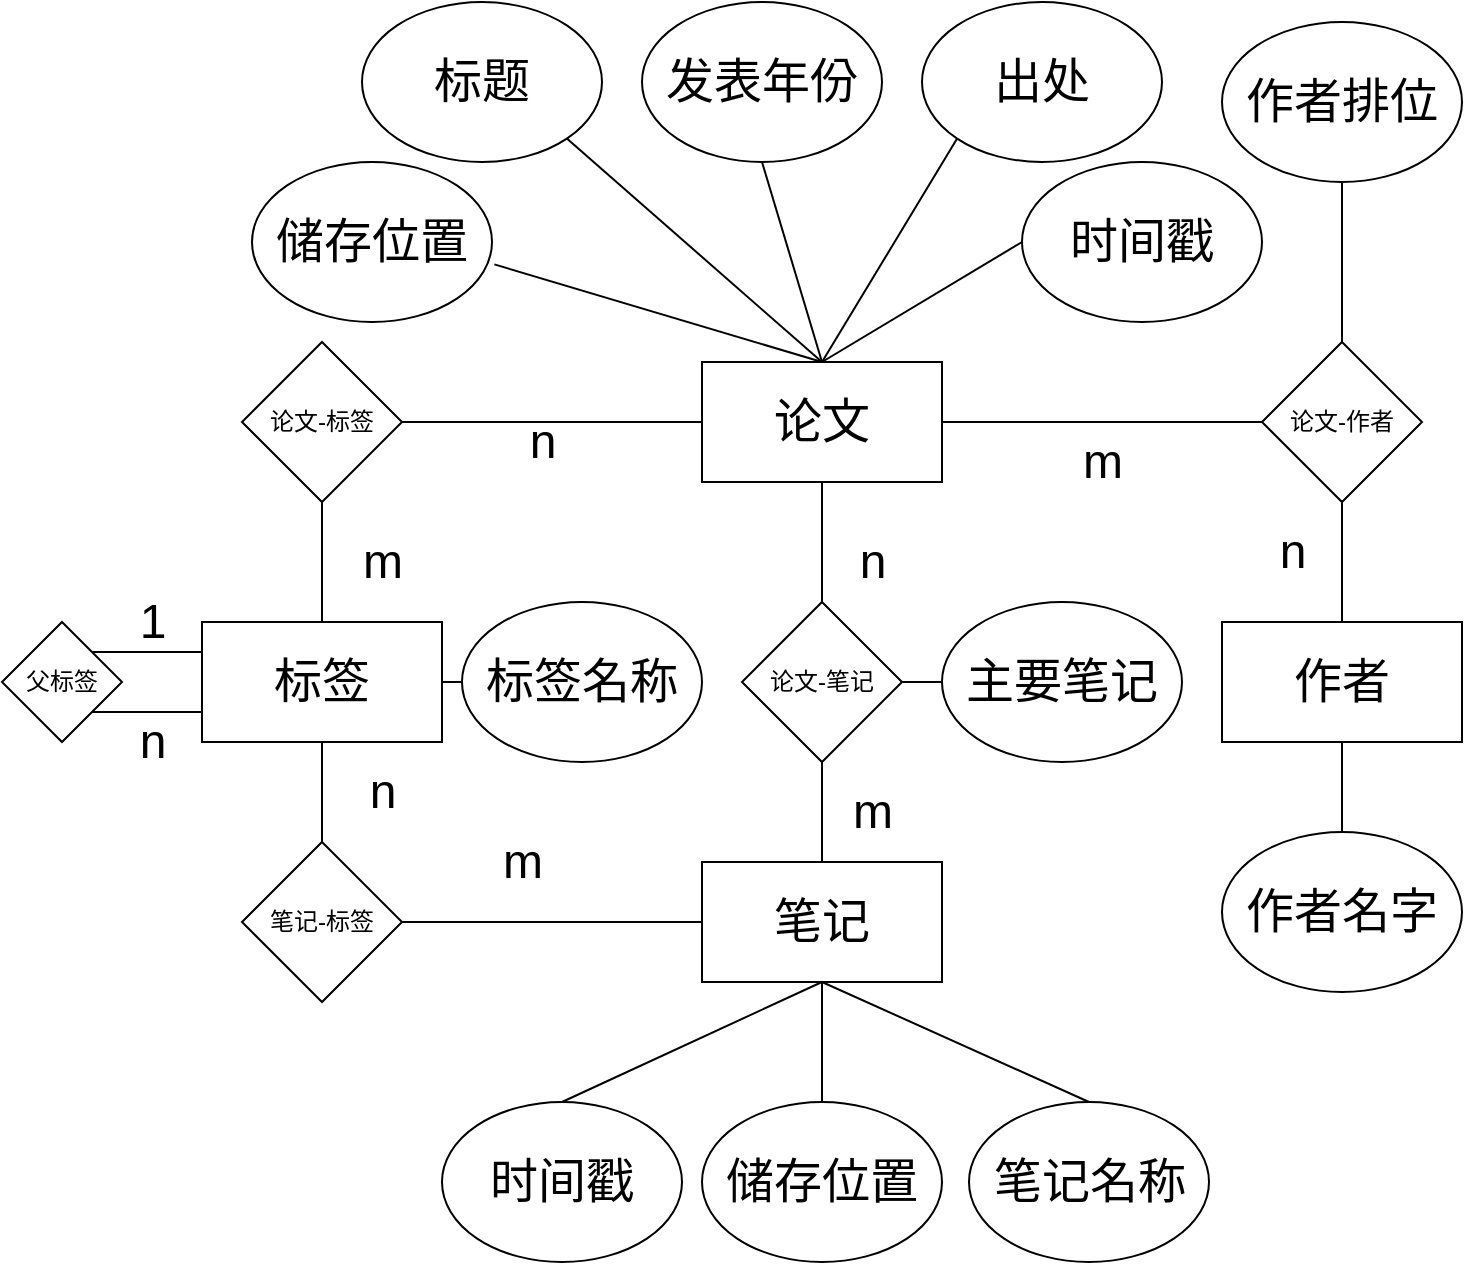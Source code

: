 <mxfile>
    <diagram id="I-t3NmbInqpAXCZpDXMM" name="第 1 页">
        <mxGraphModel dx="1972" dy="868" grid="1" gridSize="10" guides="1" tooltips="1" connect="1" arrows="1" fold="1" page="1" pageScale="1" pageWidth="827" pageHeight="1169" math="0" shadow="0">
            <root>
                <mxCell id="0"/>
                <mxCell id="1" parent="0"/>
                <mxCell id="5" value="&lt;font style=&quot;font-size: 24px;&quot;&gt;论文&lt;/font&gt;" style="whiteSpace=wrap;html=1;" parent="1" vertex="1">
                    <mxGeometry x="360" y="290" width="120" height="60" as="geometry"/>
                </mxCell>
                <mxCell id="6" value="论文-笔记" style="rhombus;whiteSpace=wrap;html=1;" parent="1" vertex="1">
                    <mxGeometry x="380" y="410" width="80" height="80" as="geometry"/>
                </mxCell>
                <mxCell id="13" value="&lt;font style=&quot;font-size: 24px;&quot;&gt;n&lt;/font&gt;" style="text;html=1;align=center;verticalAlign=middle;resizable=0;points=[];autosize=1;strokeColor=none;fillColor=none;" parent="1" vertex="1">
                    <mxGeometry x="425" y="370" width="40" height="40" as="geometry"/>
                </mxCell>
                <mxCell id="14" value="" style="endArrow=none;html=1;entryX=0.5;entryY=1;entryDx=0;entryDy=0;exitX=0.5;exitY=0;exitDx=0;exitDy=0;" parent="1" source="6" target="5" edge="1">
                    <mxGeometry width="50" height="50" relative="1" as="geometry">
                        <mxPoint x="580" y="690" as="sourcePoint"/>
                        <mxPoint x="630" y="640" as="targetPoint"/>
                    </mxGeometry>
                </mxCell>
                <mxCell id="17" value="&lt;font style=&quot;font-size: 24px;&quot;&gt;标题&lt;/font&gt;" style="ellipse;whiteSpace=wrap;html=1;" parent="1" vertex="1">
                    <mxGeometry x="190" y="110" width="120" height="80" as="geometry"/>
                </mxCell>
                <mxCell id="19" value="&lt;font style=&quot;font-size: 24px;&quot;&gt;发表年份&lt;/font&gt;" style="ellipse;whiteSpace=wrap;html=1;" parent="1" vertex="1">
                    <mxGeometry x="330" y="110" width="120" height="80" as="geometry"/>
                </mxCell>
                <mxCell id="20" value="&lt;font style=&quot;font-size: 24px;&quot;&gt;出处&lt;/font&gt;" style="ellipse;whiteSpace=wrap;html=1;" parent="1" vertex="1">
                    <mxGeometry x="470" y="110" width="120" height="80" as="geometry"/>
                </mxCell>
                <mxCell id="21" value="&lt;font style=&quot;font-size: 24px;&quot;&gt;储存位置&lt;/font&gt;" style="ellipse;whiteSpace=wrap;html=1;" parent="1" vertex="1">
                    <mxGeometry x="135" y="190" width="120" height="80" as="geometry"/>
                </mxCell>
                <mxCell id="23" value="" style="endArrow=none;html=1;entryX=0.5;entryY=1;entryDx=0;entryDy=0;exitX=0.5;exitY=0;exitDx=0;exitDy=0;" parent="1" source="24" target="6" edge="1">
                    <mxGeometry width="50" height="50" relative="1" as="geometry">
                        <mxPoint x="420" y="560" as="sourcePoint"/>
                        <mxPoint x="490" y="470" as="targetPoint"/>
                    </mxGeometry>
                </mxCell>
                <mxCell id="24" value="&lt;font style=&quot;font-size: 24px;&quot;&gt;笔记&lt;/font&gt;" style="whiteSpace=wrap;html=1;" parent="1" vertex="1">
                    <mxGeometry x="360" y="540" width="120" height="60" as="geometry"/>
                </mxCell>
                <mxCell id="28" value="&lt;font style=&quot;font-size: 24px;&quot;&gt;时间戳&lt;/font&gt;" style="ellipse;whiteSpace=wrap;html=1;" parent="1" vertex="1">
                    <mxGeometry x="230" y="660" width="120" height="80" as="geometry"/>
                </mxCell>
                <mxCell id="29" value="&lt;font style=&quot;font-size: 24px;&quot;&gt;作者&lt;/font&gt;" style="whiteSpace=wrap;html=1;" parent="1" vertex="1">
                    <mxGeometry x="620" y="420" width="120" height="60" as="geometry"/>
                </mxCell>
                <mxCell id="30" value="论文-作者" style="rhombus;whiteSpace=wrap;html=1;" parent="1" vertex="1">
                    <mxGeometry x="640" y="280" width="80" height="80" as="geometry"/>
                </mxCell>
                <mxCell id="31" value="" style="endArrow=none;html=1;exitX=1;exitY=0.5;exitDx=0;exitDy=0;entryX=0;entryY=0.5;entryDx=0;entryDy=0;" parent="1" source="5" target="30" edge="1">
                    <mxGeometry width="50" height="50" relative="1" as="geometry">
                        <mxPoint x="600" y="460" as="sourcePoint"/>
                        <mxPoint x="650" y="410" as="targetPoint"/>
                    </mxGeometry>
                </mxCell>
                <mxCell id="32" value="" style="endArrow=none;html=1;exitX=0.5;exitY=1;exitDx=0;exitDy=0;entryX=0.5;entryY=0;entryDx=0;entryDy=0;" parent="1" source="30" target="29" edge="1">
                    <mxGeometry width="50" height="50" relative="1" as="geometry">
                        <mxPoint x="566" y="335" as="sourcePoint"/>
                        <mxPoint x="686" y="325" as="targetPoint"/>
                    </mxGeometry>
                </mxCell>
                <mxCell id="33" value="" style="endArrow=none;html=1;entryX=0.5;entryY=0;entryDx=0;entryDy=0;exitX=0.5;exitY=1;exitDx=0;exitDy=0;" parent="1" source="78" target="30" edge="1">
                    <mxGeometry width="50" height="50" relative="1" as="geometry">
                        <mxPoint x="700" y="230" as="sourcePoint"/>
                        <mxPoint x="716" y="375" as="targetPoint"/>
                    </mxGeometry>
                </mxCell>
                <mxCell id="36" value="&lt;font style=&quot;font-size: 24px;&quot;&gt;标签&lt;/font&gt;" style="whiteSpace=wrap;html=1;" parent="1" vertex="1">
                    <mxGeometry x="110" y="420" width="120" height="60" as="geometry"/>
                </mxCell>
                <mxCell id="37" value="论文-标签" style="rhombus;whiteSpace=wrap;html=1;" parent="1" vertex="1">
                    <mxGeometry x="130" y="280" width="80" height="80" as="geometry"/>
                </mxCell>
                <mxCell id="38" value="" style="endArrow=none;html=1;exitX=1;exitY=0.5;exitDx=0;exitDy=0;entryX=0;entryY=0.5;entryDx=0;entryDy=0;" parent="1" source="37" edge="1" target="5">
                    <mxGeometry width="50" height="50" relative="1" as="geometry">
                        <mxPoint x="290" y="370" as="sourcePoint"/>
                        <mxPoint x="350" y="320" as="targetPoint"/>
                    </mxGeometry>
                </mxCell>
                <mxCell id="39" value="" style="endArrow=none;html=1;exitX=0.5;exitY=0;exitDx=0;exitDy=0;entryX=0.5;entryY=1;entryDx=0;entryDy=0;" parent="1" source="36" target="37" edge="1">
                    <mxGeometry width="50" height="50" relative="1" as="geometry">
                        <mxPoint x="490" y="340" as="sourcePoint"/>
                        <mxPoint x="160" y="330" as="targetPoint"/>
                    </mxGeometry>
                </mxCell>
                <mxCell id="42" value="笔记-标签" style="rhombus;whiteSpace=wrap;html=1;" parent="1" vertex="1">
                    <mxGeometry x="130" y="530" width="80" height="80" as="geometry"/>
                </mxCell>
                <mxCell id="43" value="&lt;font style=&quot;font-size: 24px;&quot;&gt;m&lt;/font&gt;" style="text;html=1;align=center;verticalAlign=middle;resizable=0;points=[];autosize=1;strokeColor=none;fillColor=none;" parent="1" vertex="1">
                    <mxGeometry x="425" y="495" width="40" height="40" as="geometry"/>
                </mxCell>
                <mxCell id="46" value="" style="endArrow=none;html=1;entryX=1;entryY=0.5;entryDx=0;entryDy=0;exitX=0;exitY=0.5;exitDx=0;exitDy=0;" parent="1" source="24" target="42" edge="1">
                    <mxGeometry width="50" height="50" relative="1" as="geometry">
                        <mxPoint x="350" y="570" as="sourcePoint"/>
                        <mxPoint x="180" y="600" as="targetPoint"/>
                    </mxGeometry>
                </mxCell>
                <mxCell id="48" value="&lt;font style=&quot;font-size: 24px;&quot;&gt;n&lt;/font&gt;" style="text;html=1;align=center;verticalAlign=middle;resizable=0;points=[];autosize=1;strokeColor=none;fillColor=none;" parent="1" vertex="1">
                    <mxGeometry x="635" y="365" width="40" height="40" as="geometry"/>
                </mxCell>
                <mxCell id="51" value="" style="endArrow=none;html=1;exitX=1;exitY=0.5;exitDx=0;exitDy=0;entryX=0;entryY=0.5;entryDx=0;entryDy=0;" parent="1" source="6" target="77" edge="1">
                    <mxGeometry width="50" height="50" relative="1" as="geometry">
                        <mxPoint x="500" y="420" as="sourcePoint"/>
                        <mxPoint x="500" y="420" as="targetPoint"/>
                    </mxGeometry>
                </mxCell>
                <mxCell id="52" value="" style="endArrow=none;html=1;entryX=1;entryY=1;entryDx=0;entryDy=0;exitX=0.5;exitY=0;exitDx=0;exitDy=0;" parent="1" source="5" target="17" edge="1">
                    <mxGeometry width="50" height="50" relative="1" as="geometry">
                        <mxPoint x="410" y="290" as="sourcePoint"/>
                        <mxPoint x="470" y="240" as="targetPoint"/>
                    </mxGeometry>
                </mxCell>
                <mxCell id="53" value="" style="endArrow=none;html=1;entryX=0.5;entryY=1;entryDx=0;entryDy=0;" parent="1" target="19" edge="1">
                    <mxGeometry width="50" height="50" relative="1" as="geometry">
                        <mxPoint x="420" y="290" as="sourcePoint"/>
                        <mxPoint x="320" y="220.0" as="targetPoint"/>
                    </mxGeometry>
                </mxCell>
                <mxCell id="54" value="" style="endArrow=none;html=1;entryX=0;entryY=1;entryDx=0;entryDy=0;exitX=0.5;exitY=0;exitDx=0;exitDy=0;" parent="1" source="5" target="20" edge="1">
                    <mxGeometry width="50" height="50" relative="1" as="geometry">
                        <mxPoint x="440" y="310" as="sourcePoint"/>
                        <mxPoint x="330" y="230.0" as="targetPoint"/>
                    </mxGeometry>
                </mxCell>
                <mxCell id="55" value="" style="endArrow=none;html=1;entryX=1.01;entryY=0.64;entryDx=0;entryDy=0;entryPerimeter=0;" parent="1" target="21" edge="1">
                    <mxGeometry width="50" height="50" relative="1" as="geometry">
                        <mxPoint x="420" y="290" as="sourcePoint"/>
                        <mxPoint x="340" y="240.0" as="targetPoint"/>
                    </mxGeometry>
                </mxCell>
                <mxCell id="56" value="&lt;font style=&quot;font-size: 24px;&quot;&gt;储存位置&lt;/font&gt;" style="ellipse;whiteSpace=wrap;html=1;" parent="1" vertex="1">
                    <mxGeometry x="360" y="660" width="120" height="80" as="geometry"/>
                </mxCell>
                <mxCell id="57" value="" style="endArrow=none;html=1;exitX=0.5;exitY=0;exitDx=0;exitDy=0;" parent="1" source="28" edge="1">
                    <mxGeometry width="50" height="50" relative="1" as="geometry">
                        <mxPoint x="380" y="650" as="sourcePoint"/>
                        <mxPoint x="420" y="600" as="targetPoint"/>
                    </mxGeometry>
                </mxCell>
                <mxCell id="58" value="" style="endArrow=none;html=1;exitX=0.5;exitY=0;exitDx=0;exitDy=0;entryX=0.5;entryY=1;entryDx=0;entryDy=0;" parent="1" source="56" target="24" edge="1">
                    <mxGeometry width="50" height="50" relative="1" as="geometry">
                        <mxPoint x="750" y="710" as="sourcePoint"/>
                        <mxPoint x="430" y="610" as="targetPoint"/>
                    </mxGeometry>
                </mxCell>
                <mxCell id="59" value="&lt;font style=&quot;font-size: 24px;&quot;&gt;n&lt;/font&gt;" style="text;html=1;align=center;verticalAlign=middle;resizable=0;points=[];autosize=1;strokeColor=none;fillColor=none;" parent="1" vertex="1">
                    <mxGeometry x="260" y="310" width="40" height="40" as="geometry"/>
                </mxCell>
                <mxCell id="60" value="&lt;font style=&quot;font-size: 24px;&quot;&gt;m&lt;/font&gt;" style="text;html=1;align=center;verticalAlign=middle;resizable=0;points=[];autosize=1;strokeColor=none;fillColor=none;" parent="1" vertex="1">
                    <mxGeometry x="180" y="370" width="40" height="40" as="geometry"/>
                </mxCell>
                <mxCell id="62" value="&lt;font style=&quot;font-size: 24px;&quot;&gt;m&lt;/font&gt;" style="text;html=1;align=center;verticalAlign=middle;resizable=0;points=[];autosize=1;strokeColor=none;fillColor=none;" parent="1" vertex="1">
                    <mxGeometry x="540" y="320" width="40" height="40" as="geometry"/>
                </mxCell>
                <mxCell id="63" value="&lt;font style=&quot;font-size: 24px;&quot;&gt;标签名称&lt;/font&gt;" style="ellipse;whiteSpace=wrap;html=1;" parent="1" vertex="1">
                    <mxGeometry x="240" y="410" width="120" height="80" as="geometry"/>
                </mxCell>
                <mxCell id="65" value="&lt;font style=&quot;font-size: 24px;&quot;&gt;n&lt;/font&gt;" style="text;html=1;align=center;verticalAlign=middle;resizable=0;points=[];autosize=1;strokeColor=none;fillColor=none;" parent="1" vertex="1">
                    <mxGeometry x="180" y="485" width="40" height="40" as="geometry"/>
                </mxCell>
                <mxCell id="66" value="&lt;font style=&quot;font-size: 24px;&quot;&gt;m&lt;/font&gt;" style="text;html=1;align=center;verticalAlign=middle;resizable=0;points=[];autosize=1;strokeColor=none;fillColor=none;" parent="1" vertex="1">
                    <mxGeometry x="250" y="520" width="40" height="40" as="geometry"/>
                </mxCell>
                <mxCell id="67" value="&lt;font style=&quot;font-size: 24px;&quot;&gt;作者名字&lt;/font&gt;" style="ellipse;whiteSpace=wrap;html=1;" parent="1" vertex="1">
                    <mxGeometry x="620" y="525" width="120" height="80" as="geometry"/>
                </mxCell>
                <mxCell id="68" value="" style="endArrow=none;html=1;entryX=0.5;entryY=0;entryDx=0;entryDy=0;exitX=0.5;exitY=1;exitDx=0;exitDy=0;" parent="1" source="29" target="67" edge="1">
                    <mxGeometry width="50" height="50" relative="1" as="geometry">
                        <mxPoint x="956" y="325" as="sourcePoint"/>
                        <mxPoint x="1016" y="285" as="targetPoint"/>
                    </mxGeometry>
                </mxCell>
                <mxCell id="71" value="&lt;font style=&quot;font-size: 24px;&quot;&gt;笔记名称&lt;/font&gt;" style="ellipse;whiteSpace=wrap;html=1;" parent="1" vertex="1">
                    <mxGeometry x="493.5" y="660" width="120" height="80" as="geometry"/>
                </mxCell>
                <mxCell id="72" value="" style="endArrow=none;html=1;entryX=0.5;entryY=1;entryDx=0;entryDy=0;exitX=0.5;exitY=0;exitDx=0;exitDy=0;" parent="1" source="71" target="24" edge="1">
                    <mxGeometry width="50" height="50" relative="1" as="geometry">
                        <mxPoint x="200" y="680" as="sourcePoint"/>
                        <mxPoint x="250" y="630" as="targetPoint"/>
                    </mxGeometry>
                </mxCell>
                <mxCell id="73" value="" style="endArrow=none;html=1;entryX=0;entryY=0.5;entryDx=0;entryDy=0;exitX=1;exitY=0.5;exitDx=0;exitDy=0;" parent="1" source="36" target="63" edge="1">
                    <mxGeometry width="50" height="50" relative="1" as="geometry">
                        <mxPoint x="-220" y="450" as="sourcePoint"/>
                        <mxPoint x="-170" y="400" as="targetPoint"/>
                    </mxGeometry>
                </mxCell>
                <mxCell id="75" value="" style="endArrow=none;html=1;entryX=0.5;entryY=1;entryDx=0;entryDy=0;exitX=0.5;exitY=0;exitDx=0;exitDy=0;" parent="1" source="42" target="36" edge="1">
                    <mxGeometry width="50" height="50" relative="1" as="geometry">
                        <mxPoint x="-160" y="540" as="sourcePoint"/>
                        <mxPoint x="-110" y="490" as="targetPoint"/>
                    </mxGeometry>
                </mxCell>
                <mxCell id="77" value="&lt;font style=&quot;font-size: 24px;&quot;&gt;主要笔记&lt;/font&gt;" style="ellipse;whiteSpace=wrap;html=1;" parent="1" vertex="1">
                    <mxGeometry x="480" y="410" width="120" height="80" as="geometry"/>
                </mxCell>
                <mxCell id="78" value="&lt;font style=&quot;font-size: 24px;&quot;&gt;作者排位&lt;/font&gt;" style="ellipse;whiteSpace=wrap;html=1;" parent="1" vertex="1">
                    <mxGeometry x="620" y="120" width="120" height="80" as="geometry"/>
                </mxCell>
                <mxCell id="79" value="&lt;font style=&quot;font-size: 24px;&quot;&gt;时间戳&lt;/font&gt;" style="ellipse;whiteSpace=wrap;html=1;" parent="1" vertex="1">
                    <mxGeometry x="520" y="190" width="120" height="80" as="geometry"/>
                </mxCell>
                <mxCell id="80" value="" style="endArrow=none;html=1;entryX=0;entryY=0.5;entryDx=0;entryDy=0;exitX=0.5;exitY=0;exitDx=0;exitDy=0;" parent="1" source="5" target="79" edge="1">
                    <mxGeometry width="50" height="50" relative="1" as="geometry">
                        <mxPoint x="430.0" y="300.0" as="sourcePoint"/>
                        <mxPoint x="490" y="207.5" as="targetPoint"/>
                    </mxGeometry>
                </mxCell>
                <mxCell id="81" value="父标签" style="rhombus;whiteSpace=wrap;html=1;" vertex="1" parent="1">
                    <mxGeometry x="10" y="420" width="60" height="60" as="geometry"/>
                </mxCell>
                <mxCell id="82" value="" style="endArrow=none;html=1;entryX=0;entryY=0.25;entryDx=0;entryDy=0;exitX=1;exitY=0;exitDx=0;exitDy=0;" edge="1" parent="1" source="81" target="36">
                    <mxGeometry width="50" height="50" relative="1" as="geometry">
                        <mxPoint x="-120" y="360" as="sourcePoint"/>
                        <mxPoint x="-70" y="310" as="targetPoint"/>
                    </mxGeometry>
                </mxCell>
                <mxCell id="83" value="" style="endArrow=none;html=1;entryX=0;entryY=0.75;entryDx=0;entryDy=0;exitX=1;exitY=1;exitDx=0;exitDy=0;" edge="1" parent="1" source="81" target="36">
                    <mxGeometry width="50" height="50" relative="1" as="geometry">
                        <mxPoint x="-30" y="620" as="sourcePoint"/>
                        <mxPoint x="20" y="570" as="targetPoint"/>
                    </mxGeometry>
                </mxCell>
                <mxCell id="84" value="&lt;font style=&quot;font-size: 24px;&quot;&gt;1&lt;/font&gt;" style="text;html=1;align=center;verticalAlign=middle;resizable=0;points=[];autosize=1;strokeColor=none;fillColor=none;" vertex="1" parent="1">
                    <mxGeometry x="65" y="400" width="40" height="40" as="geometry"/>
                </mxCell>
                <mxCell id="85" value="&lt;font style=&quot;font-size: 24px;&quot;&gt;n&lt;/font&gt;" style="text;html=1;align=center;verticalAlign=middle;resizable=0;points=[];autosize=1;strokeColor=none;fillColor=none;" vertex="1" parent="1">
                    <mxGeometry x="65" y="460" width="40" height="40" as="geometry"/>
                </mxCell>
            </root>
        </mxGraphModel>
    </diagram>
</mxfile>